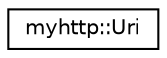digraph "Graphical Class Hierarchy"
{
 // LATEX_PDF_SIZE
  edge [fontname="Helvetica",fontsize="10",labelfontname="Helvetica",labelfontsize="10"];
  node [fontname="Helvetica",fontsize="10",shape=record];
  rankdir="LR";
  Node0 [label="myhttp::Uri",height=0.2,width=0.4,color="black", fillcolor="white", style="filled",URL="$classmyhttp_1_1Uri.html",tooltip=" "];
}
